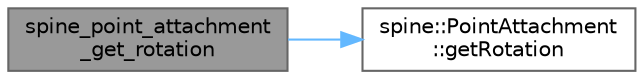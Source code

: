 digraph "spine_point_attachment_get_rotation"
{
 // LATEX_PDF_SIZE
  bgcolor="transparent";
  edge [fontname=Helvetica,fontsize=10,labelfontname=Helvetica,labelfontsize=10];
  node [fontname=Helvetica,fontsize=10,shape=box,height=0.2,width=0.4];
  rankdir="LR";
  Node1 [id="Node000001",label="spine_point_attachment\l_get_rotation",height=0.2,width=0.4,color="gray40", fillcolor="grey60", style="filled", fontcolor="black",tooltip=" "];
  Node1 -> Node2 [id="edge2_Node000001_Node000002",color="steelblue1",style="solid",tooltip=" "];
  Node2 [id="Node000002",label="spine::PointAttachment\l::getRotation",height=0.2,width=0.4,color="grey40", fillcolor="white", style="filled",URL="$classspine_1_1_point_attachment.html#ab634808b96d3c576f52fcf8abe17b057",tooltip=" "];
}
